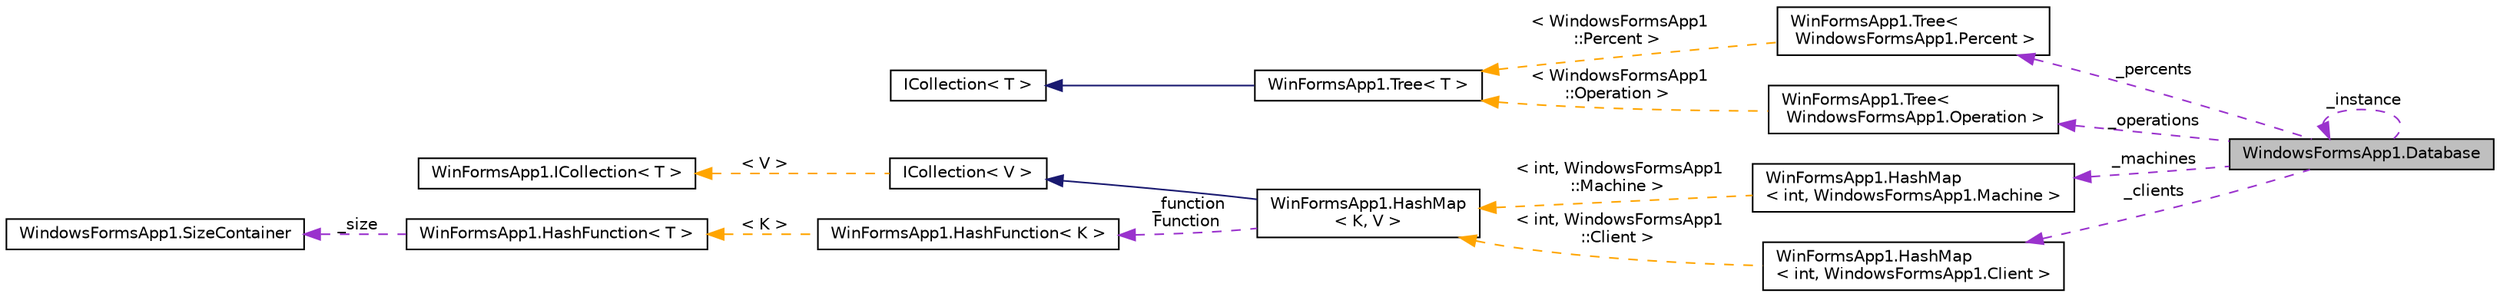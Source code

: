 digraph "WindowsFormsApp1.Database"
{
 // LATEX_PDF_SIZE
  edge [fontname="Helvetica",fontsize="10",labelfontname="Helvetica",labelfontsize="10"];
  node [fontname="Helvetica",fontsize="10",shape=record];
  rankdir="LR";
  Node1 [label="WindowsFormsApp1.Database",height=0.2,width=0.4,color="black", fillcolor="grey75", style="filled", fontcolor="black",tooltip=" "];
  Node2 -> Node1 [dir="back",color="darkorchid3",fontsize="10",style="dashed",label=" _percents" ];
  Node2 [label="WinFormsApp1.Tree\<\l WindowsFormsApp1.Percent \>",height=0.2,width=0.4,color="black", fillcolor="white", style="filled",URL="$class_win_forms_app1_1_1_tree.html",tooltip=" "];
  Node3 -> Node2 [dir="back",color="orange",fontsize="10",style="dashed",label=" \< WindowsFormsApp1\l::Percent \>" ];
  Node3 [label="WinFormsApp1.Tree\< T \>",height=0.2,width=0.4,color="black", fillcolor="white", style="filled",URL="$class_win_forms_app1_1_1_tree.html",tooltip=" "];
  Node4 -> Node3 [dir="back",color="midnightblue",fontsize="10",style="solid"];
  Node4 [label="ICollection\< T \>",height=0.2,width=0.4,color="black", fillcolor="white", style="filled",URL="$interface_win_forms_app1_1_1_i_collection.html",tooltip=" "];
  Node1 -> Node1 [dir="back",color="darkorchid3",fontsize="10",style="dashed",label=" _instance" ];
  Node5 -> Node1 [dir="back",color="darkorchid3",fontsize="10",style="dashed",label=" _machines" ];
  Node5 [label="WinFormsApp1.HashMap\l\< int, WindowsFormsApp1.Machine \>",height=0.2,width=0.4,color="black", fillcolor="white", style="filled",URL="$class_win_forms_app1_1_1_hash_map.html",tooltip=" "];
  Node6 -> Node5 [dir="back",color="orange",fontsize="10",style="dashed",label=" \< int, WindowsFormsApp1\l::Machine \>" ];
  Node6 [label="WinFormsApp1.HashMap\l\< K, V \>",height=0.2,width=0.4,color="black", fillcolor="white", style="filled",URL="$class_win_forms_app1_1_1_hash_map.html",tooltip=" "];
  Node7 -> Node6 [dir="back",color="midnightblue",fontsize="10",style="solid"];
  Node7 [label="ICollection\< V \>",height=0.2,width=0.4,color="black", fillcolor="white", style="filled",URL="$interface_win_forms_app1_1_1_i_collection.html",tooltip=" "];
  Node8 -> Node7 [dir="back",color="orange",fontsize="10",style="dashed",label=" \< V \>" ];
  Node8 [label="WinFormsApp1.ICollection\< T \>",height=0.2,width=0.4,color="black", fillcolor="white", style="filled",URL="$interface_win_forms_app1_1_1_i_collection.html",tooltip=" "];
  Node9 -> Node6 [dir="back",color="darkorchid3",fontsize="10",style="dashed",label=" _function\nFunction" ];
  Node9 [label="WinFormsApp1.HashFunction\< K \>",height=0.2,width=0.4,color="black", fillcolor="white", style="filled",URL="$class_win_forms_app1_1_1_hash_function.html",tooltip=" "];
  Node10 -> Node9 [dir="back",color="orange",fontsize="10",style="dashed",label=" \< K \>" ];
  Node10 [label="WinFormsApp1.HashFunction\< T \>",height=0.2,width=0.4,color="black", fillcolor="white", style="filled",URL="$class_win_forms_app1_1_1_hash_function.html",tooltip=" "];
  Node11 -> Node10 [dir="back",color="darkorchid3",fontsize="10",style="dashed",label=" _size" ];
  Node11 [label="WindowsFormsApp1.SizeContainer",height=0.2,width=0.4,color="black", fillcolor="white", style="filled",URL="$class_windows_forms_app1_1_1_size_container.html",tooltip=" "];
  Node12 -> Node1 [dir="back",color="darkorchid3",fontsize="10",style="dashed",label=" _operations" ];
  Node12 [label="WinFormsApp1.Tree\<\l WindowsFormsApp1.Operation \>",height=0.2,width=0.4,color="black", fillcolor="white", style="filled",URL="$class_win_forms_app1_1_1_tree.html",tooltip=" "];
  Node3 -> Node12 [dir="back",color="orange",fontsize="10",style="dashed",label=" \< WindowsFormsApp1\l::Operation \>" ];
  Node13 -> Node1 [dir="back",color="darkorchid3",fontsize="10",style="dashed",label=" _clients" ];
  Node13 [label="WinFormsApp1.HashMap\l\< int, WindowsFormsApp1.Client \>",height=0.2,width=0.4,color="black", fillcolor="white", style="filled",URL="$class_win_forms_app1_1_1_hash_map.html",tooltip=" "];
  Node6 -> Node13 [dir="back",color="orange",fontsize="10",style="dashed",label=" \< int, WindowsFormsApp1\l::Client \>" ];
}
